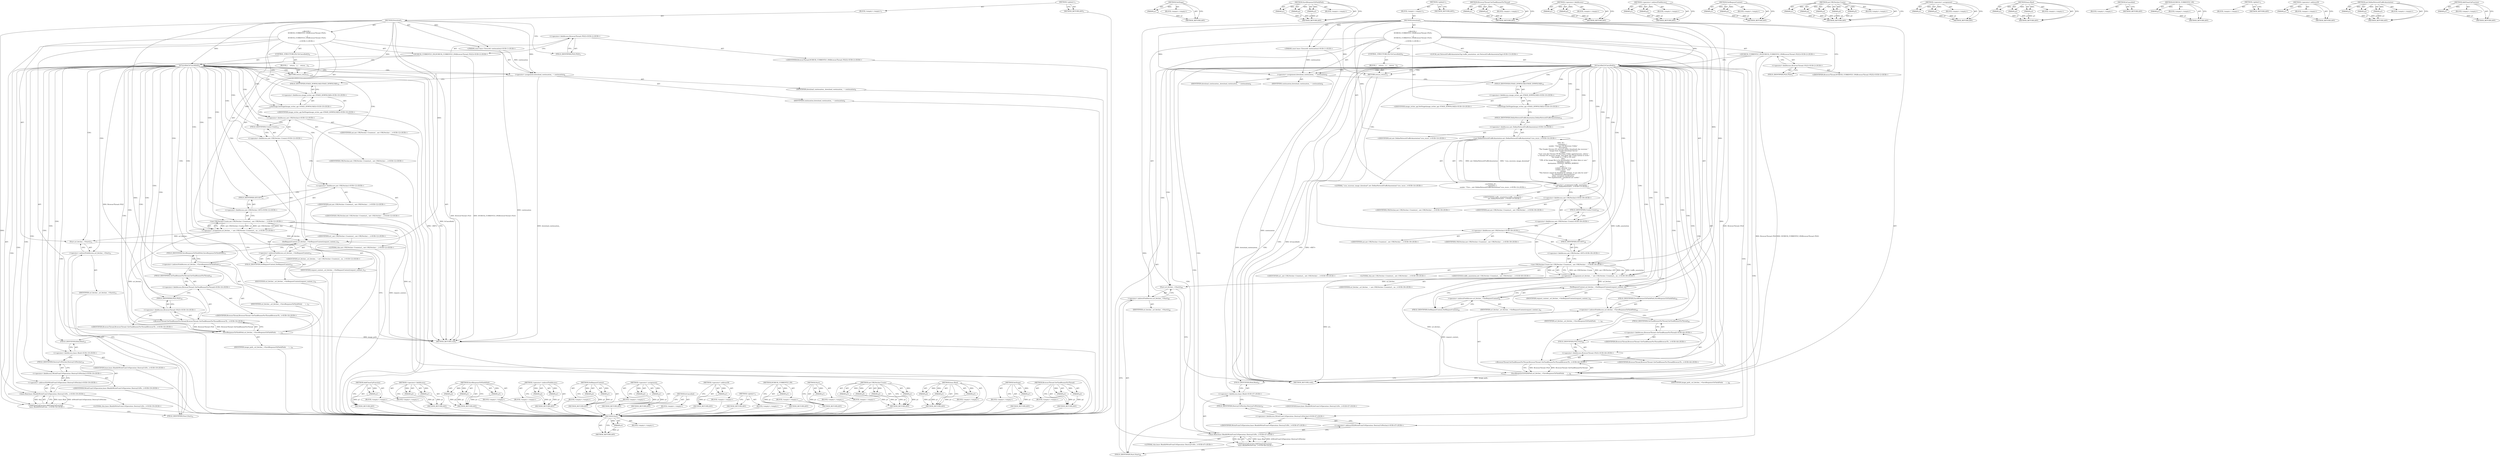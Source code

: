 digraph "AddCleanUpFunction" {
vulnerable_110 [label=<(METHOD,SetStage)>];
vulnerable_111 [label=<(PARAM,p1)>];
vulnerable_112 [label=<(BLOCK,&lt;empty&gt;,&lt;empty&gt;)>];
vulnerable_113 [label=<(METHOD_RETURN,ANY)>];
vulnerable_137 [label=<(METHOD,BrowserThread.GetTaskRunnerForThread)>];
vulnerable_138 [label=<(PARAM,p1)>];
vulnerable_139 [label=<(PARAM,p2)>];
vulnerable_140 [label=<(BLOCK,&lt;empty&gt;,&lt;empty&gt;)>];
vulnerable_141 [label=<(METHOD_RETURN,ANY)>];
vulnerable_6 [label=<(METHOD,&lt;global&gt;)<SUB>1</SUB>>];
vulnerable_7 [label=<(BLOCK,&lt;empty&gt;,&lt;empty&gt;)<SUB>1</SUB>>];
vulnerable_8 [label=<(METHOD,Download)<SUB>1</SUB>>];
vulnerable_9 [label="<(PARAM,const base::Closure&amp; continuation)<SUB>1</SUB>>"];
vulnerable_10 [label="<(BLOCK,{
  DCHECK_CURRENTLY_ON(BrowserThread::FILE);

...,{
  DCHECK_CURRENTLY_ON(BrowserThread::FILE);

...)<SUB>1</SUB>>"];
vulnerable_11 [label="<(DCHECK_CURRENTLY_ON,DCHECK_CURRENTLY_ON(BrowserThread::FILE))<SUB>2</SUB>>"];
vulnerable_12 [label="<(&lt;operator&gt;.fieldAccess,BrowserThread::FILE)<SUB>2</SUB>>"];
vulnerable_13 [label="<(IDENTIFIER,BrowserThread,DCHECK_CURRENTLY_ON(BrowserThread::FILE))<SUB>2</SUB>>"];
vulnerable_14 [label=<(FIELD_IDENTIFIER,FILE,FILE)<SUB>2</SUB>>];
vulnerable_15 [label=<(CONTROL_STRUCTURE,IF,if (IsCancelled()))<SUB>4</SUB>>];
vulnerable_16 [label=<(IsCancelled,IsCancelled())<SUB>4</SUB>>];
vulnerable_17 [label=<(BLOCK,{
    return;
  },{
    return;
  })<SUB>4</SUB>>];
vulnerable_18 [label=<(RETURN,return;,return;)<SUB>5</SUB>>];
vulnerable_19 [label=<(&lt;operator&gt;.assignment,download_continuation_ = continuation)<SUB>8</SUB>>];
vulnerable_20 [label=<(IDENTIFIER,download_continuation_,download_continuation_ = continuation)<SUB>8</SUB>>];
vulnerable_21 [label=<(IDENTIFIER,continuation,download_continuation_ = continuation)<SUB>8</SUB>>];
vulnerable_22 [label="<(SetStage,SetStage(image_writer_api::STAGE_DOWNLOAD))<SUB>10</SUB>>"];
vulnerable_23 [label="<(&lt;operator&gt;.fieldAccess,image_writer_api::STAGE_DOWNLOAD)<SUB>10</SUB>>"];
vulnerable_24 [label="<(IDENTIFIER,image_writer_api,SetStage(image_writer_api::STAGE_DOWNLOAD))<SUB>10</SUB>>"];
vulnerable_25 [label=<(FIELD_IDENTIFIER,STAGE_DOWNLOAD,STAGE_DOWNLOAD)<SUB>10</SUB>>];
vulnerable_26 [label="<(&lt;operator&gt;.assignment,url_fetcher_ = net::URLFetcher::Create(url_, ne...)<SUB>12</SUB>>"];
vulnerable_27 [label="<(IDENTIFIER,url_fetcher_,url_fetcher_ = net::URLFetcher::Create(url_, ne...)<SUB>12</SUB>>"];
vulnerable_28 [label="<(net.URLFetcher.Create,net::URLFetcher::Create(url_, net::URLFetcher::...)<SUB>12</SUB>>"];
vulnerable_29 [label="<(&lt;operator&gt;.fieldAccess,net::URLFetcher::Create)<SUB>12</SUB>>"];
vulnerable_30 [label="<(&lt;operator&gt;.fieldAccess,net::URLFetcher)<SUB>12</SUB>>"];
vulnerable_31 [label="<(IDENTIFIER,net,net::URLFetcher::Create(url_, net::URLFetcher::...)<SUB>12</SUB>>"];
vulnerable_32 [label="<(IDENTIFIER,URLFetcher,net::URLFetcher::Create(url_, net::URLFetcher::...)<SUB>12</SUB>>"];
vulnerable_33 [label=<(FIELD_IDENTIFIER,Create,Create)<SUB>12</SUB>>];
vulnerable_34 [label="<(IDENTIFIER,url_,net::URLFetcher::Create(url_, net::URLFetcher::...)<SUB>12</SUB>>"];
vulnerable_35 [label="<(&lt;operator&gt;.fieldAccess,net::URLFetcher::GET)<SUB>12</SUB>>"];
vulnerable_36 [label="<(&lt;operator&gt;.fieldAccess,net::URLFetcher)<SUB>12</SUB>>"];
vulnerable_37 [label="<(IDENTIFIER,net,net::URLFetcher::Create(url_, net::URLFetcher::...)<SUB>12</SUB>>"];
vulnerable_38 [label="<(IDENTIFIER,URLFetcher,net::URLFetcher::Create(url_, net::URLFetcher::...)<SUB>12</SUB>>"];
vulnerable_39 [label=<(FIELD_IDENTIFIER,GET,GET)<SUB>12</SUB>>];
vulnerable_40 [label="<(LITERAL,this,net::URLFetcher::Create(url_, net::URLFetcher::...)<SUB>12</SUB>>"];
vulnerable_41 [label=<(SetRequestContext,url_fetcher_-&gt;SetRequestContext(request_context_))<SUB>14</SUB>>];
vulnerable_42 [label=<(&lt;operator&gt;.indirectFieldAccess,url_fetcher_-&gt;SetRequestContext)<SUB>14</SUB>>];
vulnerable_43 [label=<(IDENTIFIER,url_fetcher_,url_fetcher_-&gt;SetRequestContext(request_context_))<SUB>14</SUB>>];
vulnerable_44 [label=<(FIELD_IDENTIFIER,SetRequestContext,SetRequestContext)<SUB>14</SUB>>];
vulnerable_45 [label=<(IDENTIFIER,request_context_,url_fetcher_-&gt;SetRequestContext(request_context_))<SUB>14</SUB>>];
vulnerable_46 [label=<(SaveResponseToFileAtPath,url_fetcher_-&gt;SaveResponseToFileAtPath(
      i...)<SUB>15</SUB>>];
vulnerable_47 [label=<(&lt;operator&gt;.indirectFieldAccess,url_fetcher_-&gt;SaveResponseToFileAtPath)<SUB>15</SUB>>];
vulnerable_48 [label=<(IDENTIFIER,url_fetcher_,url_fetcher_-&gt;SaveResponseToFileAtPath(
      i...)<SUB>15</SUB>>];
vulnerable_49 [label=<(FIELD_IDENTIFIER,SaveResponseToFileAtPath,SaveResponseToFileAtPath)<SUB>15</SUB>>];
vulnerable_50 [label=<(IDENTIFIER,image_path_,url_fetcher_-&gt;SaveResponseToFileAtPath(
      i...)<SUB>16</SUB>>];
vulnerable_51 [label="<(BrowserThread.GetTaskRunnerForThread,BrowserThread::GetTaskRunnerForThread(BrowserTh...)<SUB>16</SUB>>"];
vulnerable_52 [label="<(&lt;operator&gt;.fieldAccess,BrowserThread::GetTaskRunnerForThread)<SUB>16</SUB>>"];
vulnerable_53 [label="<(IDENTIFIER,BrowserThread,BrowserThread::GetTaskRunnerForThread(BrowserTh...)<SUB>16</SUB>>"];
vulnerable_54 [label=<(FIELD_IDENTIFIER,GetTaskRunnerForThread,GetTaskRunnerForThread)<SUB>16</SUB>>];
vulnerable_55 [label="<(&lt;operator&gt;.fieldAccess,BrowserThread::FILE)<SUB>16</SUB>>"];
vulnerable_56 [label="<(IDENTIFIER,BrowserThread,BrowserThread::GetTaskRunnerForThread(BrowserTh...)<SUB>16</SUB>>"];
vulnerable_57 [label=<(FIELD_IDENTIFIER,FILE,FILE)<SUB>16</SUB>>];
vulnerable_58 [label="<(AddCleanUpFunction,AddCleanUpFunction(
      base::Bind(&amp;WriteFrom...)<SUB>18</SUB>>"];
vulnerable_59 [label="<(base.Bind,base::Bind(&amp;WriteFromUrlOperation::DestroyUrlFe...)<SUB>19</SUB>>"];
vulnerable_60 [label="<(&lt;operator&gt;.fieldAccess,base::Bind)<SUB>19</SUB>>"];
vulnerable_61 [label="<(IDENTIFIER,base,base::Bind(&amp;WriteFromUrlOperation::DestroyUrlFe...)<SUB>19</SUB>>"];
vulnerable_62 [label=<(FIELD_IDENTIFIER,Bind,Bind)<SUB>19</SUB>>];
vulnerable_63 [label="<(&lt;operator&gt;.addressOf,&amp;WriteFromUrlOperation::DestroyUrlFetcher)<SUB>19</SUB>>"];
vulnerable_64 [label="<(&lt;operator&gt;.fieldAccess,WriteFromUrlOperation::DestroyUrlFetcher)<SUB>19</SUB>>"];
vulnerable_65 [label="<(IDENTIFIER,WriteFromUrlOperation,base::Bind(&amp;WriteFromUrlOperation::DestroyUrlFe...)<SUB>19</SUB>>"];
vulnerable_66 [label=<(FIELD_IDENTIFIER,DestroyUrlFetcher,DestroyUrlFetcher)<SUB>19</SUB>>];
vulnerable_67 [label="<(LITERAL,this,base::Bind(&amp;WriteFromUrlOperation::DestroyUrlFe...)<SUB>19</SUB>>"];
vulnerable_68 [label=<(Start,url_fetcher_-&gt;Start())<SUB>21</SUB>>];
vulnerable_69 [label=<(&lt;operator&gt;.indirectFieldAccess,url_fetcher_-&gt;Start)<SUB>21</SUB>>];
vulnerable_70 [label=<(IDENTIFIER,url_fetcher_,url_fetcher_-&gt;Start())<SUB>21</SUB>>];
vulnerable_71 [label=<(FIELD_IDENTIFIER,Start,Start)<SUB>21</SUB>>];
vulnerable_72 [label=<(METHOD_RETURN,void)<SUB>1</SUB>>];
vulnerable_74 [label=<(METHOD_RETURN,ANY)<SUB>1</SUB>>];
vulnerable_142 [label=<(METHOD,AddCleanUpFunction)>];
vulnerable_143 [label=<(PARAM,p1)>];
vulnerable_144 [label=<(BLOCK,&lt;empty&gt;,&lt;empty&gt;)>];
vulnerable_145 [label=<(METHOD_RETURN,ANY)>];
vulnerable_97 [label=<(METHOD,&lt;operator&gt;.fieldAccess)>];
vulnerable_98 [label=<(PARAM,p1)>];
vulnerable_99 [label=<(PARAM,p2)>];
vulnerable_100 [label=<(BLOCK,&lt;empty&gt;,&lt;empty&gt;)>];
vulnerable_101 [label=<(METHOD_RETURN,ANY)>];
vulnerable_131 [label=<(METHOD,SaveResponseToFileAtPath)>];
vulnerable_132 [label=<(PARAM,p1)>];
vulnerable_133 [label=<(PARAM,p2)>];
vulnerable_134 [label=<(PARAM,p3)>];
vulnerable_135 [label=<(BLOCK,&lt;empty&gt;,&lt;empty&gt;)>];
vulnerable_136 [label=<(METHOD_RETURN,ANY)>];
vulnerable_126 [label=<(METHOD,&lt;operator&gt;.indirectFieldAccess)>];
vulnerable_127 [label=<(PARAM,p1)>];
vulnerable_128 [label=<(PARAM,p2)>];
vulnerable_129 [label=<(BLOCK,&lt;empty&gt;,&lt;empty&gt;)>];
vulnerable_130 [label=<(METHOD_RETURN,ANY)>];
vulnerable_121 [label=<(METHOD,SetRequestContext)>];
vulnerable_122 [label=<(PARAM,p1)>];
vulnerable_123 [label=<(PARAM,p2)>];
vulnerable_124 [label=<(BLOCK,&lt;empty&gt;,&lt;empty&gt;)>];
vulnerable_125 [label=<(METHOD_RETURN,ANY)>];
vulnerable_105 [label=<(METHOD,&lt;operator&gt;.assignment)>];
vulnerable_106 [label=<(PARAM,p1)>];
vulnerable_107 [label=<(PARAM,p2)>];
vulnerable_108 [label=<(BLOCK,&lt;empty&gt;,&lt;empty&gt;)>];
vulnerable_109 [label=<(METHOD_RETURN,ANY)>];
vulnerable_152 [label=<(METHOD,&lt;operator&gt;.addressOf)>];
vulnerable_153 [label=<(PARAM,p1)>];
vulnerable_154 [label=<(BLOCK,&lt;empty&gt;,&lt;empty&gt;)>];
vulnerable_155 [label=<(METHOD_RETURN,ANY)>];
vulnerable_102 [label=<(METHOD,IsCancelled)>];
vulnerable_103 [label=<(BLOCK,&lt;empty&gt;,&lt;empty&gt;)>];
vulnerable_104 [label=<(METHOD_RETURN,ANY)>];
vulnerable_93 [label=<(METHOD,DCHECK_CURRENTLY_ON)>];
vulnerable_94 [label=<(PARAM,p1)>];
vulnerable_95 [label=<(BLOCK,&lt;empty&gt;,&lt;empty&gt;)>];
vulnerable_96 [label=<(METHOD_RETURN,ANY)>];
vulnerable_87 [label=<(METHOD,&lt;global&gt;)<SUB>1</SUB>>];
vulnerable_88 [label=<(BLOCK,&lt;empty&gt;,&lt;empty&gt;)>];
vulnerable_89 [label=<(METHOD_RETURN,ANY)>];
vulnerable_156 [label=<(METHOD,Start)>];
vulnerable_157 [label=<(PARAM,p1)>];
vulnerable_158 [label=<(BLOCK,&lt;empty&gt;,&lt;empty&gt;)>];
vulnerable_159 [label=<(METHOD_RETURN,ANY)>];
vulnerable_114 [label=<(METHOD,net.URLFetcher.Create)>];
vulnerable_115 [label=<(PARAM,p1)>];
vulnerable_116 [label=<(PARAM,p2)>];
vulnerable_117 [label=<(PARAM,p3)>];
vulnerable_118 [label=<(PARAM,p4)>];
vulnerable_119 [label=<(BLOCK,&lt;empty&gt;,&lt;empty&gt;)>];
vulnerable_120 [label=<(METHOD_RETURN,ANY)>];
vulnerable_146 [label=<(METHOD,base.Bind)>];
vulnerable_147 [label=<(PARAM,p1)>];
vulnerable_148 [label=<(PARAM,p2)>];
vulnerable_149 [label=<(PARAM,p3)>];
vulnerable_150 [label=<(BLOCK,&lt;empty&gt;,&lt;empty&gt;)>];
vulnerable_151 [label=<(METHOD_RETURN,ANY)>];
fixed_179 [label=<(METHOD,Start)>];
fixed_180 [label=<(PARAM,p1)>];
fixed_181 [label=<(BLOCK,&lt;empty&gt;,&lt;empty&gt;)>];
fixed_182 [label=<(METHOD_RETURN,ANY)>];
fixed_126 [label=<(METHOD,SetStage)>];
fixed_127 [label=<(PARAM,p1)>];
fixed_128 [label=<(BLOCK,&lt;empty&gt;,&lt;empty&gt;)>];
fixed_129 [label=<(METHOD_RETURN,ANY)>];
fixed_154 [label=<(METHOD,SaveResponseToFileAtPath)>];
fixed_155 [label=<(PARAM,p1)>];
fixed_156 [label=<(PARAM,p2)>];
fixed_157 [label=<(PARAM,p3)>];
fixed_158 [label=<(BLOCK,&lt;empty&gt;,&lt;empty&gt;)>];
fixed_159 [label=<(METHOD_RETURN,ANY)>];
fixed_6 [label=<(METHOD,&lt;global&gt;)<SUB>1</SUB>>];
fixed_7 [label=<(BLOCK,&lt;empty&gt;,&lt;empty&gt;)<SUB>1</SUB>>];
fixed_8 [label=<(METHOD,Download)<SUB>1</SUB>>];
fixed_9 [label="<(PARAM,const base::Closure&amp; continuation)<SUB>1</SUB>>"];
fixed_10 [label="<(BLOCK,{
  DCHECK_CURRENTLY_ON(BrowserThread::FILE);

...,{
  DCHECK_CURRENTLY_ON(BrowserThread::FILE);

...)<SUB>1</SUB>>"];
fixed_11 [label="<(DCHECK_CURRENTLY_ON,DCHECK_CURRENTLY_ON(BrowserThread::FILE))<SUB>2</SUB>>"];
fixed_12 [label="<(&lt;operator&gt;.fieldAccess,BrowserThread::FILE)<SUB>2</SUB>>"];
fixed_13 [label="<(IDENTIFIER,BrowserThread,DCHECK_CURRENTLY_ON(BrowserThread::FILE))<SUB>2</SUB>>"];
fixed_14 [label=<(FIELD_IDENTIFIER,FILE,FILE)<SUB>2</SUB>>];
fixed_15 [label=<(CONTROL_STRUCTURE,IF,if (IsCancelled()))<SUB>4</SUB>>];
fixed_16 [label=<(IsCancelled,IsCancelled())<SUB>4</SUB>>];
fixed_17 [label=<(BLOCK,{
    return;
  },{
    return;
  })<SUB>4</SUB>>];
fixed_18 [label=<(RETURN,return;,return;)<SUB>5</SUB>>];
fixed_19 [label=<(&lt;operator&gt;.assignment,download_continuation_ = continuation)<SUB>8</SUB>>];
fixed_20 [label=<(IDENTIFIER,download_continuation_,download_continuation_ = continuation)<SUB>8</SUB>>];
fixed_21 [label=<(IDENTIFIER,continuation,download_continuation_ = continuation)<SUB>8</SUB>>];
fixed_22 [label="<(SetStage,SetStage(image_writer_api::STAGE_DOWNLOAD))<SUB>10</SUB>>"];
fixed_23 [label="<(&lt;operator&gt;.fieldAccess,image_writer_api::STAGE_DOWNLOAD)<SUB>10</SUB>>"];
fixed_24 [label="<(IDENTIFIER,image_writer_api,SetStage(image_writer_api::STAGE_DOWNLOAD))<SUB>10</SUB>>"];
fixed_25 [label=<(FIELD_IDENTIFIER,STAGE_DOWNLOAD,STAGE_DOWNLOAD)<SUB>10</SUB>>];
fixed_26 [label="<(LOCAL,net.NetworkTrafficAnnotationTag traffic_annotation: net.NetworkTrafficAnnotationTag)<SUB>13</SUB>>"];
fixed_27 [label="<(&lt;operator&gt;.assignment,traffic_annotation =
      net::DefineNetworkTr...)<SUB>13</SUB>>"];
fixed_28 [label="<(IDENTIFIER,traffic_annotation,traffic_annotation =
      net::DefineNetworkTr...)<SUB>13</SUB>>"];
fixed_29 [label="<(net.DefineNetworkTrafficAnnotation,net::DefineNetworkTrafficAnnotation(&quot;cros_recov...)<SUB>14</SUB>>"];
fixed_30 [label="<(&lt;operator&gt;.fieldAccess,net::DefineNetworkTrafficAnnotation)<SUB>14</SUB>>"];
fixed_31 [label="<(IDENTIFIER,net,net::DefineNetworkTrafficAnnotation(&quot;cros_recov...)<SUB>14</SUB>>"];
fixed_32 [label=<(FIELD_IDENTIFIER,DefineNetworkTrafficAnnotation,DefineNetworkTrafficAnnotation)<SUB>14</SUB>>];
fixed_33 [label="<(LITERAL,&quot;cros_recovery_image_download&quot;,net::DefineNetworkTrafficAnnotation(&quot;cros_recov...)<SUB>14</SUB>>"];
fixed_34 [label="<(LITERAL,R&quot;(
        semantics {
          sender: &quot;Chro...,net::DefineNetworkTrafficAnnotation(&quot;cros_recov...)<SUB>14</SUB>>"];
fixed_35 [label="<(&lt;operator&gt;.assignment,url_fetcher_ = net::URLFetcher::Create(url_, ne...)<SUB>39</SUB>>"];
fixed_36 [label="<(IDENTIFIER,url_fetcher_,url_fetcher_ = net::URLFetcher::Create(url_, ne...)<SUB>39</SUB>>"];
fixed_37 [label="<(net.URLFetcher.Create,net::URLFetcher::Create(url_, net::URLFetcher::...)<SUB>39</SUB>>"];
fixed_38 [label="<(&lt;operator&gt;.fieldAccess,net::URLFetcher::Create)<SUB>39</SUB>>"];
fixed_39 [label="<(&lt;operator&gt;.fieldAccess,net::URLFetcher)<SUB>39</SUB>>"];
fixed_40 [label="<(IDENTIFIER,net,net::URLFetcher::Create(url_, net::URLFetcher::...)<SUB>39</SUB>>"];
fixed_41 [label="<(IDENTIFIER,URLFetcher,net::URLFetcher::Create(url_, net::URLFetcher::...)<SUB>39</SUB>>"];
fixed_42 [label=<(FIELD_IDENTIFIER,Create,Create)<SUB>39</SUB>>];
fixed_43 [label="<(IDENTIFIER,url_,net::URLFetcher::Create(url_, net::URLFetcher::...)<SUB>39</SUB>>"];
fixed_44 [label="<(&lt;operator&gt;.fieldAccess,net::URLFetcher::GET)<SUB>39</SUB>>"];
fixed_45 [label="<(&lt;operator&gt;.fieldAccess,net::URLFetcher)<SUB>39</SUB>>"];
fixed_46 [label="<(IDENTIFIER,net,net::URLFetcher::Create(url_, net::URLFetcher::...)<SUB>39</SUB>>"];
fixed_47 [label="<(IDENTIFIER,URLFetcher,net::URLFetcher::Create(url_, net::URLFetcher::...)<SUB>39</SUB>>"];
fixed_48 [label=<(FIELD_IDENTIFIER,GET,GET)<SUB>39</SUB>>];
fixed_49 [label="<(LITERAL,this,net::URLFetcher::Create(url_, net::URLFetcher::...)<SUB>39</SUB>>"];
fixed_50 [label="<(IDENTIFIER,traffic_annotation,net::URLFetcher::Create(url_, net::URLFetcher::...)<SUB>40</SUB>>"];
fixed_51 [label=<(SetRequestContext,url_fetcher_-&gt;SetRequestContext(request_context_))<SUB>42</SUB>>];
fixed_52 [label=<(&lt;operator&gt;.indirectFieldAccess,url_fetcher_-&gt;SetRequestContext)<SUB>42</SUB>>];
fixed_53 [label=<(IDENTIFIER,url_fetcher_,url_fetcher_-&gt;SetRequestContext(request_context_))<SUB>42</SUB>>];
fixed_54 [label=<(FIELD_IDENTIFIER,SetRequestContext,SetRequestContext)<SUB>42</SUB>>];
fixed_55 [label=<(IDENTIFIER,request_context_,url_fetcher_-&gt;SetRequestContext(request_context_))<SUB>42</SUB>>];
fixed_56 [label=<(SaveResponseToFileAtPath,url_fetcher_-&gt;SaveResponseToFileAtPath(
      i...)<SUB>43</SUB>>];
fixed_57 [label=<(&lt;operator&gt;.indirectFieldAccess,url_fetcher_-&gt;SaveResponseToFileAtPath)<SUB>43</SUB>>];
fixed_58 [label=<(IDENTIFIER,url_fetcher_,url_fetcher_-&gt;SaveResponseToFileAtPath(
      i...)<SUB>43</SUB>>];
fixed_59 [label=<(FIELD_IDENTIFIER,SaveResponseToFileAtPath,SaveResponseToFileAtPath)<SUB>43</SUB>>];
fixed_60 [label=<(IDENTIFIER,image_path_,url_fetcher_-&gt;SaveResponseToFileAtPath(
      i...)<SUB>44</SUB>>];
fixed_61 [label="<(BrowserThread.GetTaskRunnerForThread,BrowserThread::GetTaskRunnerForThread(BrowserTh...)<SUB>44</SUB>>"];
fixed_62 [label="<(&lt;operator&gt;.fieldAccess,BrowserThread::GetTaskRunnerForThread)<SUB>44</SUB>>"];
fixed_63 [label="<(IDENTIFIER,BrowserThread,BrowserThread::GetTaskRunnerForThread(BrowserTh...)<SUB>44</SUB>>"];
fixed_64 [label=<(FIELD_IDENTIFIER,GetTaskRunnerForThread,GetTaskRunnerForThread)<SUB>44</SUB>>];
fixed_65 [label="<(&lt;operator&gt;.fieldAccess,BrowserThread::FILE)<SUB>44</SUB>>"];
fixed_66 [label="<(IDENTIFIER,BrowserThread,BrowserThread::GetTaskRunnerForThread(BrowserTh...)<SUB>44</SUB>>"];
fixed_67 [label=<(FIELD_IDENTIFIER,FILE,FILE)<SUB>44</SUB>>];
fixed_68 [label="<(AddCleanUpFunction,AddCleanUpFunction(
      base::Bind(&amp;WriteFrom...)<SUB>46</SUB>>"];
fixed_69 [label="<(base.Bind,base::Bind(&amp;WriteFromUrlOperation::DestroyUrlFe...)<SUB>47</SUB>>"];
fixed_70 [label="<(&lt;operator&gt;.fieldAccess,base::Bind)<SUB>47</SUB>>"];
fixed_71 [label="<(IDENTIFIER,base,base::Bind(&amp;WriteFromUrlOperation::DestroyUrlFe...)<SUB>47</SUB>>"];
fixed_72 [label=<(FIELD_IDENTIFIER,Bind,Bind)<SUB>47</SUB>>];
fixed_73 [label="<(&lt;operator&gt;.addressOf,&amp;WriteFromUrlOperation::DestroyUrlFetcher)<SUB>47</SUB>>"];
fixed_74 [label="<(&lt;operator&gt;.fieldAccess,WriteFromUrlOperation::DestroyUrlFetcher)<SUB>47</SUB>>"];
fixed_75 [label="<(IDENTIFIER,WriteFromUrlOperation,base::Bind(&amp;WriteFromUrlOperation::DestroyUrlFe...)<SUB>47</SUB>>"];
fixed_76 [label=<(FIELD_IDENTIFIER,DestroyUrlFetcher,DestroyUrlFetcher)<SUB>47</SUB>>];
fixed_77 [label="<(LITERAL,this,base::Bind(&amp;WriteFromUrlOperation::DestroyUrlFe...)<SUB>47</SUB>>"];
fixed_78 [label=<(Start,url_fetcher_-&gt;Start())<SUB>49</SUB>>];
fixed_79 [label=<(&lt;operator&gt;.indirectFieldAccess,url_fetcher_-&gt;Start)<SUB>49</SUB>>];
fixed_80 [label=<(IDENTIFIER,url_fetcher_,url_fetcher_-&gt;Start())<SUB>49</SUB>>];
fixed_81 [label=<(FIELD_IDENTIFIER,Start,Start)<SUB>49</SUB>>];
fixed_82 [label=<(METHOD_RETURN,void)<SUB>1</SUB>>];
fixed_84 [label=<(METHOD_RETURN,ANY)<SUB>1</SUB>>];
fixed_160 [label=<(METHOD,BrowserThread.GetTaskRunnerForThread)>];
fixed_161 [label=<(PARAM,p1)>];
fixed_162 [label=<(PARAM,p2)>];
fixed_163 [label=<(BLOCK,&lt;empty&gt;,&lt;empty&gt;)>];
fixed_164 [label=<(METHOD_RETURN,ANY)>];
fixed_113 [label=<(METHOD,&lt;operator&gt;.fieldAccess)>];
fixed_114 [label=<(PARAM,p1)>];
fixed_115 [label=<(PARAM,p2)>];
fixed_116 [label=<(BLOCK,&lt;empty&gt;,&lt;empty&gt;)>];
fixed_117 [label=<(METHOD_RETURN,ANY)>];
fixed_149 [label=<(METHOD,&lt;operator&gt;.indirectFieldAccess)>];
fixed_150 [label=<(PARAM,p1)>];
fixed_151 [label=<(PARAM,p2)>];
fixed_152 [label=<(BLOCK,&lt;empty&gt;,&lt;empty&gt;)>];
fixed_153 [label=<(METHOD_RETURN,ANY)>];
fixed_144 [label=<(METHOD,SetRequestContext)>];
fixed_145 [label=<(PARAM,p1)>];
fixed_146 [label=<(PARAM,p2)>];
fixed_147 [label=<(BLOCK,&lt;empty&gt;,&lt;empty&gt;)>];
fixed_148 [label=<(METHOD_RETURN,ANY)>];
fixed_136 [label=<(METHOD,net.URLFetcher.Create)>];
fixed_137 [label=<(PARAM,p1)>];
fixed_138 [label=<(PARAM,p2)>];
fixed_139 [label=<(PARAM,p3)>];
fixed_140 [label=<(PARAM,p4)>];
fixed_141 [label=<(PARAM,p5)>];
fixed_142 [label=<(BLOCK,&lt;empty&gt;,&lt;empty&gt;)>];
fixed_143 [label=<(METHOD_RETURN,ANY)>];
fixed_121 [label=<(METHOD,&lt;operator&gt;.assignment)>];
fixed_122 [label=<(PARAM,p1)>];
fixed_123 [label=<(PARAM,p2)>];
fixed_124 [label=<(BLOCK,&lt;empty&gt;,&lt;empty&gt;)>];
fixed_125 [label=<(METHOD_RETURN,ANY)>];
fixed_169 [label=<(METHOD,base.Bind)>];
fixed_170 [label=<(PARAM,p1)>];
fixed_171 [label=<(PARAM,p2)>];
fixed_172 [label=<(PARAM,p3)>];
fixed_173 [label=<(BLOCK,&lt;empty&gt;,&lt;empty&gt;)>];
fixed_174 [label=<(METHOD_RETURN,ANY)>];
fixed_118 [label=<(METHOD,IsCancelled)>];
fixed_119 [label=<(BLOCK,&lt;empty&gt;,&lt;empty&gt;)>];
fixed_120 [label=<(METHOD_RETURN,ANY)>];
fixed_109 [label=<(METHOD,DCHECK_CURRENTLY_ON)>];
fixed_110 [label=<(PARAM,p1)>];
fixed_111 [label=<(BLOCK,&lt;empty&gt;,&lt;empty&gt;)>];
fixed_112 [label=<(METHOD_RETURN,ANY)>];
fixed_103 [label=<(METHOD,&lt;global&gt;)<SUB>1</SUB>>];
fixed_104 [label=<(BLOCK,&lt;empty&gt;,&lt;empty&gt;)>];
fixed_105 [label=<(METHOD_RETURN,ANY)>];
fixed_175 [label=<(METHOD,&lt;operator&gt;.addressOf)>];
fixed_176 [label=<(PARAM,p1)>];
fixed_177 [label=<(BLOCK,&lt;empty&gt;,&lt;empty&gt;)>];
fixed_178 [label=<(METHOD_RETURN,ANY)>];
fixed_130 [label=<(METHOD,net.DefineNetworkTrafficAnnotation)>];
fixed_131 [label=<(PARAM,p1)>];
fixed_132 [label=<(PARAM,p2)>];
fixed_133 [label=<(PARAM,p3)>];
fixed_134 [label=<(BLOCK,&lt;empty&gt;,&lt;empty&gt;)>];
fixed_135 [label=<(METHOD_RETURN,ANY)>];
fixed_165 [label=<(METHOD,AddCleanUpFunction)>];
fixed_166 [label=<(PARAM,p1)>];
fixed_167 [label=<(BLOCK,&lt;empty&gt;,&lt;empty&gt;)>];
fixed_168 [label=<(METHOD_RETURN,ANY)>];
vulnerable_110 -> vulnerable_111  [key=0, label="AST: "];
vulnerable_110 -> vulnerable_111  [key=1, label="DDG: "];
vulnerable_110 -> vulnerable_112  [key=0, label="AST: "];
vulnerable_110 -> vulnerable_113  [key=0, label="AST: "];
vulnerable_110 -> vulnerable_113  [key=1, label="CFG: "];
vulnerable_111 -> vulnerable_113  [key=0, label="DDG: p1"];
vulnerable_112 -> fixed_179  [key=0];
vulnerable_113 -> fixed_179  [key=0];
vulnerable_137 -> vulnerable_138  [key=0, label="AST: "];
vulnerable_137 -> vulnerable_138  [key=1, label="DDG: "];
vulnerable_137 -> vulnerable_140  [key=0, label="AST: "];
vulnerable_137 -> vulnerable_139  [key=0, label="AST: "];
vulnerable_137 -> vulnerable_139  [key=1, label="DDG: "];
vulnerable_137 -> vulnerable_141  [key=0, label="AST: "];
vulnerable_137 -> vulnerable_141  [key=1, label="CFG: "];
vulnerable_138 -> vulnerable_141  [key=0, label="DDG: p1"];
vulnerable_139 -> vulnerable_141  [key=0, label="DDG: p2"];
vulnerable_140 -> fixed_179  [key=0];
vulnerable_141 -> fixed_179  [key=0];
vulnerable_6 -> vulnerable_7  [key=0, label="AST: "];
vulnerable_6 -> vulnerable_74  [key=0, label="AST: "];
vulnerable_6 -> vulnerable_74  [key=1, label="CFG: "];
vulnerable_7 -> vulnerable_8  [key=0, label="AST: "];
vulnerable_8 -> vulnerable_9  [key=0, label="AST: "];
vulnerable_8 -> vulnerable_9  [key=1, label="DDG: "];
vulnerable_8 -> vulnerable_10  [key=0, label="AST: "];
vulnerable_8 -> vulnerable_72  [key=0, label="AST: "];
vulnerable_8 -> vulnerable_14  [key=0, label="CFG: "];
vulnerable_8 -> vulnerable_19  [key=0, label="DDG: "];
vulnerable_8 -> vulnerable_16  [key=0, label="DDG: "];
vulnerable_8 -> vulnerable_41  [key=0, label="DDG: "];
vulnerable_8 -> vulnerable_46  [key=0, label="DDG: "];
vulnerable_8 -> vulnerable_18  [key=0, label="DDG: "];
vulnerable_8 -> vulnerable_28  [key=0, label="DDG: "];
vulnerable_8 -> vulnerable_59  [key=0, label="DDG: "];
vulnerable_9 -> vulnerable_72  [key=0, label="DDG: continuation"];
vulnerable_9 -> vulnerable_19  [key=0, label="DDG: continuation"];
vulnerable_10 -> vulnerable_11  [key=0, label="AST: "];
vulnerable_10 -> vulnerable_15  [key=0, label="AST: "];
vulnerable_10 -> vulnerable_19  [key=0, label="AST: "];
vulnerable_10 -> vulnerable_22  [key=0, label="AST: "];
vulnerable_10 -> vulnerable_26  [key=0, label="AST: "];
vulnerable_10 -> vulnerable_41  [key=0, label="AST: "];
vulnerable_10 -> vulnerable_46  [key=0, label="AST: "];
vulnerable_10 -> vulnerable_58  [key=0, label="AST: "];
vulnerable_10 -> vulnerable_68  [key=0, label="AST: "];
vulnerable_11 -> vulnerable_12  [key=0, label="AST: "];
vulnerable_11 -> vulnerable_16  [key=0, label="CFG: "];
vulnerable_11 -> vulnerable_72  [key=0, label="DDG: BrowserThread::FILE"];
vulnerable_11 -> vulnerable_72  [key=1, label="DDG: DCHECK_CURRENTLY_ON(BrowserThread::FILE)"];
vulnerable_11 -> vulnerable_51  [key=0, label="DDG: BrowserThread::FILE"];
vulnerable_12 -> vulnerable_13  [key=0, label="AST: "];
vulnerable_12 -> vulnerable_14  [key=0, label="AST: "];
vulnerable_12 -> vulnerable_11  [key=0, label="CFG: "];
vulnerable_13 -> fixed_179  [key=0];
vulnerable_14 -> vulnerable_12  [key=0, label="CFG: "];
vulnerable_15 -> vulnerable_16  [key=0, label="AST: "];
vulnerable_15 -> vulnerable_17  [key=0, label="AST: "];
vulnerable_16 -> vulnerable_18  [key=0, label="CFG: "];
vulnerable_16 -> vulnerable_18  [key=1, label="CDG: "];
vulnerable_16 -> vulnerable_19  [key=0, label="CFG: "];
vulnerable_16 -> vulnerable_19  [key=1, label="CDG: "];
vulnerable_16 -> vulnerable_72  [key=0, label="DDG: IsCancelled()"];
vulnerable_16 -> vulnerable_47  [key=0, label="CDG: "];
vulnerable_16 -> vulnerable_30  [key=0, label="CDG: "];
vulnerable_16 -> vulnerable_68  [key=0, label="CDG: "];
vulnerable_16 -> vulnerable_49  [key=0, label="CDG: "];
vulnerable_16 -> vulnerable_60  [key=0, label="CDG: "];
vulnerable_16 -> vulnerable_26  [key=0, label="CDG: "];
vulnerable_16 -> vulnerable_64  [key=0, label="CDG: "];
vulnerable_16 -> vulnerable_42  [key=0, label="CDG: "];
vulnerable_16 -> vulnerable_51  [key=0, label="CDG: "];
vulnerable_16 -> vulnerable_57  [key=0, label="CDG: "];
vulnerable_16 -> vulnerable_28  [key=0, label="CDG: "];
vulnerable_16 -> vulnerable_66  [key=0, label="CDG: "];
vulnerable_16 -> vulnerable_52  [key=0, label="CDG: "];
vulnerable_16 -> vulnerable_46  [key=0, label="CDG: "];
vulnerable_16 -> vulnerable_25  [key=0, label="CDG: "];
vulnerable_16 -> vulnerable_69  [key=0, label="CDG: "];
vulnerable_16 -> vulnerable_22  [key=0, label="CDG: "];
vulnerable_16 -> vulnerable_29  [key=0, label="CDG: "];
vulnerable_16 -> vulnerable_59  [key=0, label="CDG: "];
vulnerable_16 -> vulnerable_44  [key=0, label="CDG: "];
vulnerable_16 -> vulnerable_35  [key=0, label="CDG: "];
vulnerable_16 -> vulnerable_54  [key=0, label="CDG: "];
vulnerable_16 -> vulnerable_58  [key=0, label="CDG: "];
vulnerable_16 -> vulnerable_33  [key=0, label="CDG: "];
vulnerable_16 -> vulnerable_23  [key=0, label="CDG: "];
vulnerable_16 -> vulnerable_71  [key=0, label="CDG: "];
vulnerable_16 -> vulnerable_36  [key=0, label="CDG: "];
vulnerable_16 -> vulnerable_41  [key=0, label="CDG: "];
vulnerable_16 -> vulnerable_63  [key=0, label="CDG: "];
vulnerable_16 -> vulnerable_55  [key=0, label="CDG: "];
vulnerable_16 -> vulnerable_62  [key=0, label="CDG: "];
vulnerable_16 -> vulnerable_39  [key=0, label="CDG: "];
vulnerable_17 -> vulnerable_18  [key=0, label="AST: "];
vulnerable_18 -> vulnerable_72  [key=0, label="CFG: "];
vulnerable_18 -> vulnerable_72  [key=1, label="DDG: &lt;RET&gt;"];
vulnerable_19 -> vulnerable_20  [key=0, label="AST: "];
vulnerable_19 -> vulnerable_21  [key=0, label="AST: "];
vulnerable_19 -> vulnerable_25  [key=0, label="CFG: "];
vulnerable_19 -> vulnerable_72  [key=0, label="DDG: download_continuation_"];
vulnerable_20 -> fixed_179  [key=0];
vulnerable_21 -> fixed_179  [key=0];
vulnerable_22 -> vulnerable_23  [key=0, label="AST: "];
vulnerable_22 -> vulnerable_30  [key=0, label="CFG: "];
vulnerable_23 -> vulnerable_24  [key=0, label="AST: "];
vulnerable_23 -> vulnerable_25  [key=0, label="AST: "];
vulnerable_23 -> vulnerable_22  [key=0, label="CFG: "];
vulnerable_24 -> fixed_179  [key=0];
vulnerable_25 -> vulnerable_23  [key=0, label="CFG: "];
vulnerable_26 -> vulnerable_27  [key=0, label="AST: "];
vulnerable_26 -> vulnerable_28  [key=0, label="AST: "];
vulnerable_26 -> vulnerable_44  [key=0, label="CFG: "];
vulnerable_26 -> vulnerable_41  [key=0, label="DDG: url_fetcher_"];
vulnerable_26 -> vulnerable_46  [key=0, label="DDG: url_fetcher_"];
vulnerable_26 -> vulnerable_68  [key=0, label="DDG: url_fetcher_"];
vulnerable_27 -> fixed_179  [key=0];
vulnerable_28 -> vulnerable_29  [key=0, label="AST: "];
vulnerable_28 -> vulnerable_34  [key=0, label="AST: "];
vulnerable_28 -> vulnerable_35  [key=0, label="AST: "];
vulnerable_28 -> vulnerable_40  [key=0, label="AST: "];
vulnerable_28 -> vulnerable_26  [key=0, label="CFG: "];
vulnerable_28 -> vulnerable_26  [key=1, label="DDG: net::URLFetcher::Create"];
vulnerable_28 -> vulnerable_26  [key=2, label="DDG: url_"];
vulnerable_28 -> vulnerable_26  [key=3, label="DDG: net::URLFetcher::GET"];
vulnerable_28 -> vulnerable_26  [key=4, label="DDG: this"];
vulnerable_28 -> vulnerable_72  [key=0, label="DDG: url_"];
vulnerable_29 -> vulnerable_30  [key=0, label="AST: "];
vulnerable_29 -> vulnerable_33  [key=0, label="AST: "];
vulnerable_29 -> vulnerable_36  [key=0, label="CFG: "];
vulnerable_30 -> vulnerable_31  [key=0, label="AST: "];
vulnerable_30 -> vulnerable_32  [key=0, label="AST: "];
vulnerable_30 -> vulnerable_33  [key=0, label="CFG: "];
vulnerable_31 -> fixed_179  [key=0];
vulnerable_32 -> fixed_179  [key=0];
vulnerable_33 -> vulnerable_29  [key=0, label="CFG: "];
vulnerable_34 -> fixed_179  [key=0];
vulnerable_35 -> vulnerable_36  [key=0, label="AST: "];
vulnerable_35 -> vulnerable_39  [key=0, label="AST: "];
vulnerable_35 -> vulnerable_28  [key=0, label="CFG: "];
vulnerable_36 -> vulnerable_37  [key=0, label="AST: "];
vulnerable_36 -> vulnerable_38  [key=0, label="AST: "];
vulnerable_36 -> vulnerable_39  [key=0, label="CFG: "];
vulnerable_37 -> fixed_179  [key=0];
vulnerable_38 -> fixed_179  [key=0];
vulnerable_39 -> vulnerable_35  [key=0, label="CFG: "];
vulnerable_40 -> fixed_179  [key=0];
vulnerable_41 -> vulnerable_42  [key=0, label="AST: "];
vulnerable_41 -> vulnerable_45  [key=0, label="AST: "];
vulnerable_41 -> vulnerable_49  [key=0, label="CFG: "];
vulnerable_41 -> vulnerable_72  [key=0, label="DDG: request_context_"];
vulnerable_42 -> vulnerable_43  [key=0, label="AST: "];
vulnerable_42 -> vulnerable_44  [key=0, label="AST: "];
vulnerable_42 -> vulnerable_41  [key=0, label="CFG: "];
vulnerable_43 -> fixed_179  [key=0];
vulnerable_44 -> vulnerable_42  [key=0, label="CFG: "];
vulnerable_45 -> fixed_179  [key=0];
vulnerable_46 -> vulnerable_47  [key=0, label="AST: "];
vulnerable_46 -> vulnerable_50  [key=0, label="AST: "];
vulnerable_46 -> vulnerable_51  [key=0, label="AST: "];
vulnerable_46 -> vulnerable_62  [key=0, label="CFG: "];
vulnerable_46 -> vulnerable_72  [key=0, label="DDG: image_path_"];
vulnerable_47 -> vulnerable_48  [key=0, label="AST: "];
vulnerable_47 -> vulnerable_49  [key=0, label="AST: "];
vulnerable_47 -> vulnerable_54  [key=0, label="CFG: "];
vulnerable_48 -> fixed_179  [key=0];
vulnerable_49 -> vulnerable_47  [key=0, label="CFG: "];
vulnerable_50 -> fixed_179  [key=0];
vulnerable_51 -> vulnerable_52  [key=0, label="AST: "];
vulnerable_51 -> vulnerable_55  [key=0, label="AST: "];
vulnerable_51 -> vulnerable_46  [key=0, label="CFG: "];
vulnerable_51 -> vulnerable_46  [key=1, label="DDG: BrowserThread::GetTaskRunnerForThread"];
vulnerable_51 -> vulnerable_46  [key=2, label="DDG: BrowserThread::FILE"];
vulnerable_52 -> vulnerable_53  [key=0, label="AST: "];
vulnerable_52 -> vulnerable_54  [key=0, label="AST: "];
vulnerable_52 -> vulnerable_57  [key=0, label="CFG: "];
vulnerable_53 -> fixed_179  [key=0];
vulnerable_54 -> vulnerable_52  [key=0, label="CFG: "];
vulnerable_55 -> vulnerable_56  [key=0, label="AST: "];
vulnerable_55 -> vulnerable_57  [key=0, label="AST: "];
vulnerable_55 -> vulnerable_51  [key=0, label="CFG: "];
vulnerable_56 -> fixed_179  [key=0];
vulnerable_57 -> vulnerable_55  [key=0, label="CFG: "];
vulnerable_58 -> vulnerable_59  [key=0, label="AST: "];
vulnerable_58 -> vulnerable_71  [key=0, label="CFG: "];
vulnerable_59 -> vulnerable_60  [key=0, label="AST: "];
vulnerable_59 -> vulnerable_63  [key=0, label="AST: "];
vulnerable_59 -> vulnerable_67  [key=0, label="AST: "];
vulnerable_59 -> vulnerable_58  [key=0, label="CFG: "];
vulnerable_59 -> vulnerable_58  [key=1, label="DDG: base::Bind"];
vulnerable_59 -> vulnerable_58  [key=2, label="DDG: &amp;WriteFromUrlOperation::DestroyUrlFetcher"];
vulnerable_59 -> vulnerable_58  [key=3, label="DDG: this"];
vulnerable_60 -> vulnerable_61  [key=0, label="AST: "];
vulnerable_60 -> vulnerable_62  [key=0, label="AST: "];
vulnerable_60 -> vulnerable_66  [key=0, label="CFG: "];
vulnerable_61 -> fixed_179  [key=0];
vulnerable_62 -> vulnerable_60  [key=0, label="CFG: "];
vulnerable_63 -> vulnerable_64  [key=0, label="AST: "];
vulnerable_63 -> vulnerable_59  [key=0, label="CFG: "];
vulnerable_64 -> vulnerable_65  [key=0, label="AST: "];
vulnerable_64 -> vulnerable_66  [key=0, label="AST: "];
vulnerable_64 -> vulnerable_63  [key=0, label="CFG: "];
vulnerable_65 -> fixed_179  [key=0];
vulnerable_66 -> vulnerable_64  [key=0, label="CFG: "];
vulnerable_67 -> fixed_179  [key=0];
vulnerable_68 -> vulnerable_69  [key=0, label="AST: "];
vulnerable_68 -> vulnerable_72  [key=0, label="CFG: "];
vulnerable_69 -> vulnerable_70  [key=0, label="AST: "];
vulnerable_69 -> vulnerable_71  [key=0, label="AST: "];
vulnerable_69 -> vulnerable_68  [key=0, label="CFG: "];
vulnerable_70 -> fixed_179  [key=0];
vulnerable_71 -> vulnerable_69  [key=0, label="CFG: "];
vulnerable_72 -> fixed_179  [key=0];
vulnerable_74 -> fixed_179  [key=0];
vulnerable_142 -> vulnerable_143  [key=0, label="AST: "];
vulnerable_142 -> vulnerable_143  [key=1, label="DDG: "];
vulnerable_142 -> vulnerable_144  [key=0, label="AST: "];
vulnerable_142 -> vulnerable_145  [key=0, label="AST: "];
vulnerable_142 -> vulnerable_145  [key=1, label="CFG: "];
vulnerable_143 -> vulnerable_145  [key=0, label="DDG: p1"];
vulnerable_144 -> fixed_179  [key=0];
vulnerable_145 -> fixed_179  [key=0];
vulnerable_97 -> vulnerable_98  [key=0, label="AST: "];
vulnerable_97 -> vulnerable_98  [key=1, label="DDG: "];
vulnerable_97 -> vulnerable_100  [key=0, label="AST: "];
vulnerable_97 -> vulnerable_99  [key=0, label="AST: "];
vulnerable_97 -> vulnerable_99  [key=1, label="DDG: "];
vulnerable_97 -> vulnerable_101  [key=0, label="AST: "];
vulnerable_97 -> vulnerable_101  [key=1, label="CFG: "];
vulnerable_98 -> vulnerable_101  [key=0, label="DDG: p1"];
vulnerable_99 -> vulnerable_101  [key=0, label="DDG: p2"];
vulnerable_100 -> fixed_179  [key=0];
vulnerable_101 -> fixed_179  [key=0];
vulnerable_131 -> vulnerable_132  [key=0, label="AST: "];
vulnerable_131 -> vulnerable_132  [key=1, label="DDG: "];
vulnerable_131 -> vulnerable_135  [key=0, label="AST: "];
vulnerable_131 -> vulnerable_133  [key=0, label="AST: "];
vulnerable_131 -> vulnerable_133  [key=1, label="DDG: "];
vulnerable_131 -> vulnerable_136  [key=0, label="AST: "];
vulnerable_131 -> vulnerable_136  [key=1, label="CFG: "];
vulnerable_131 -> vulnerable_134  [key=0, label="AST: "];
vulnerable_131 -> vulnerable_134  [key=1, label="DDG: "];
vulnerable_132 -> vulnerable_136  [key=0, label="DDG: p1"];
vulnerable_133 -> vulnerable_136  [key=0, label="DDG: p2"];
vulnerable_134 -> vulnerable_136  [key=0, label="DDG: p3"];
vulnerable_135 -> fixed_179  [key=0];
vulnerable_136 -> fixed_179  [key=0];
vulnerable_126 -> vulnerable_127  [key=0, label="AST: "];
vulnerable_126 -> vulnerable_127  [key=1, label="DDG: "];
vulnerable_126 -> vulnerable_129  [key=0, label="AST: "];
vulnerable_126 -> vulnerable_128  [key=0, label="AST: "];
vulnerable_126 -> vulnerable_128  [key=1, label="DDG: "];
vulnerable_126 -> vulnerable_130  [key=0, label="AST: "];
vulnerable_126 -> vulnerable_130  [key=1, label="CFG: "];
vulnerable_127 -> vulnerable_130  [key=0, label="DDG: p1"];
vulnerable_128 -> vulnerable_130  [key=0, label="DDG: p2"];
vulnerable_129 -> fixed_179  [key=0];
vulnerable_130 -> fixed_179  [key=0];
vulnerable_121 -> vulnerable_122  [key=0, label="AST: "];
vulnerable_121 -> vulnerable_122  [key=1, label="DDG: "];
vulnerable_121 -> vulnerable_124  [key=0, label="AST: "];
vulnerable_121 -> vulnerable_123  [key=0, label="AST: "];
vulnerable_121 -> vulnerable_123  [key=1, label="DDG: "];
vulnerable_121 -> vulnerable_125  [key=0, label="AST: "];
vulnerable_121 -> vulnerable_125  [key=1, label="CFG: "];
vulnerable_122 -> vulnerable_125  [key=0, label="DDG: p1"];
vulnerable_123 -> vulnerable_125  [key=0, label="DDG: p2"];
vulnerable_124 -> fixed_179  [key=0];
vulnerable_125 -> fixed_179  [key=0];
vulnerable_105 -> vulnerable_106  [key=0, label="AST: "];
vulnerable_105 -> vulnerable_106  [key=1, label="DDG: "];
vulnerable_105 -> vulnerable_108  [key=0, label="AST: "];
vulnerable_105 -> vulnerable_107  [key=0, label="AST: "];
vulnerable_105 -> vulnerable_107  [key=1, label="DDG: "];
vulnerable_105 -> vulnerable_109  [key=0, label="AST: "];
vulnerable_105 -> vulnerable_109  [key=1, label="CFG: "];
vulnerable_106 -> vulnerable_109  [key=0, label="DDG: p1"];
vulnerable_107 -> vulnerable_109  [key=0, label="DDG: p2"];
vulnerable_108 -> fixed_179  [key=0];
vulnerable_109 -> fixed_179  [key=0];
vulnerable_152 -> vulnerable_153  [key=0, label="AST: "];
vulnerable_152 -> vulnerable_153  [key=1, label="DDG: "];
vulnerable_152 -> vulnerable_154  [key=0, label="AST: "];
vulnerable_152 -> vulnerable_155  [key=0, label="AST: "];
vulnerable_152 -> vulnerable_155  [key=1, label="CFG: "];
vulnerable_153 -> vulnerable_155  [key=0, label="DDG: p1"];
vulnerable_154 -> fixed_179  [key=0];
vulnerable_155 -> fixed_179  [key=0];
vulnerable_102 -> vulnerable_103  [key=0, label="AST: "];
vulnerable_102 -> vulnerable_104  [key=0, label="AST: "];
vulnerable_102 -> vulnerable_104  [key=1, label="CFG: "];
vulnerable_103 -> fixed_179  [key=0];
vulnerable_104 -> fixed_179  [key=0];
vulnerable_93 -> vulnerable_94  [key=0, label="AST: "];
vulnerable_93 -> vulnerable_94  [key=1, label="DDG: "];
vulnerable_93 -> vulnerable_95  [key=0, label="AST: "];
vulnerable_93 -> vulnerable_96  [key=0, label="AST: "];
vulnerable_93 -> vulnerable_96  [key=1, label="CFG: "];
vulnerable_94 -> vulnerable_96  [key=0, label="DDG: p1"];
vulnerable_95 -> fixed_179  [key=0];
vulnerable_96 -> fixed_179  [key=0];
vulnerable_87 -> vulnerable_88  [key=0, label="AST: "];
vulnerable_87 -> vulnerable_89  [key=0, label="AST: "];
vulnerable_87 -> vulnerable_89  [key=1, label="CFG: "];
vulnerable_88 -> fixed_179  [key=0];
vulnerable_89 -> fixed_179  [key=0];
vulnerable_156 -> vulnerable_157  [key=0, label="AST: "];
vulnerable_156 -> vulnerable_157  [key=1, label="DDG: "];
vulnerable_156 -> vulnerable_158  [key=0, label="AST: "];
vulnerable_156 -> vulnerable_159  [key=0, label="AST: "];
vulnerable_156 -> vulnerable_159  [key=1, label="CFG: "];
vulnerable_157 -> vulnerable_159  [key=0, label="DDG: p1"];
vulnerable_158 -> fixed_179  [key=0];
vulnerable_159 -> fixed_179  [key=0];
vulnerable_114 -> vulnerable_115  [key=0, label="AST: "];
vulnerable_114 -> vulnerable_115  [key=1, label="DDG: "];
vulnerable_114 -> vulnerable_119  [key=0, label="AST: "];
vulnerable_114 -> vulnerable_116  [key=0, label="AST: "];
vulnerable_114 -> vulnerable_116  [key=1, label="DDG: "];
vulnerable_114 -> vulnerable_120  [key=0, label="AST: "];
vulnerable_114 -> vulnerable_120  [key=1, label="CFG: "];
vulnerable_114 -> vulnerable_117  [key=0, label="AST: "];
vulnerable_114 -> vulnerable_117  [key=1, label="DDG: "];
vulnerable_114 -> vulnerable_118  [key=0, label="AST: "];
vulnerable_114 -> vulnerable_118  [key=1, label="DDG: "];
vulnerable_115 -> vulnerable_120  [key=0, label="DDG: p1"];
vulnerable_116 -> vulnerable_120  [key=0, label="DDG: p2"];
vulnerable_117 -> vulnerable_120  [key=0, label="DDG: p3"];
vulnerable_118 -> vulnerable_120  [key=0, label="DDG: p4"];
vulnerable_119 -> fixed_179  [key=0];
vulnerable_120 -> fixed_179  [key=0];
vulnerable_146 -> vulnerable_147  [key=0, label="AST: "];
vulnerable_146 -> vulnerable_147  [key=1, label="DDG: "];
vulnerable_146 -> vulnerable_150  [key=0, label="AST: "];
vulnerable_146 -> vulnerable_148  [key=0, label="AST: "];
vulnerable_146 -> vulnerable_148  [key=1, label="DDG: "];
vulnerable_146 -> vulnerable_151  [key=0, label="AST: "];
vulnerable_146 -> vulnerable_151  [key=1, label="CFG: "];
vulnerable_146 -> vulnerable_149  [key=0, label="AST: "];
vulnerable_146 -> vulnerable_149  [key=1, label="DDG: "];
vulnerable_147 -> vulnerable_151  [key=0, label="DDG: p1"];
vulnerable_148 -> vulnerable_151  [key=0, label="DDG: p2"];
vulnerable_149 -> vulnerable_151  [key=0, label="DDG: p3"];
vulnerable_150 -> fixed_179  [key=0];
vulnerable_151 -> fixed_179  [key=0];
fixed_179 -> fixed_180  [key=0, label="AST: "];
fixed_179 -> fixed_180  [key=1, label="DDG: "];
fixed_179 -> fixed_181  [key=0, label="AST: "];
fixed_179 -> fixed_182  [key=0, label="AST: "];
fixed_179 -> fixed_182  [key=1, label="CFG: "];
fixed_180 -> fixed_182  [key=0, label="DDG: p1"];
fixed_126 -> fixed_127  [key=0, label="AST: "];
fixed_126 -> fixed_127  [key=1, label="DDG: "];
fixed_126 -> fixed_128  [key=0, label="AST: "];
fixed_126 -> fixed_129  [key=0, label="AST: "];
fixed_126 -> fixed_129  [key=1, label="CFG: "];
fixed_127 -> fixed_129  [key=0, label="DDG: p1"];
fixed_154 -> fixed_155  [key=0, label="AST: "];
fixed_154 -> fixed_155  [key=1, label="DDG: "];
fixed_154 -> fixed_158  [key=0, label="AST: "];
fixed_154 -> fixed_156  [key=0, label="AST: "];
fixed_154 -> fixed_156  [key=1, label="DDG: "];
fixed_154 -> fixed_159  [key=0, label="AST: "];
fixed_154 -> fixed_159  [key=1, label="CFG: "];
fixed_154 -> fixed_157  [key=0, label="AST: "];
fixed_154 -> fixed_157  [key=1, label="DDG: "];
fixed_155 -> fixed_159  [key=0, label="DDG: p1"];
fixed_156 -> fixed_159  [key=0, label="DDG: p2"];
fixed_157 -> fixed_159  [key=0, label="DDG: p3"];
fixed_6 -> fixed_7  [key=0, label="AST: "];
fixed_6 -> fixed_84  [key=0, label="AST: "];
fixed_6 -> fixed_84  [key=1, label="CFG: "];
fixed_7 -> fixed_8  [key=0, label="AST: "];
fixed_8 -> fixed_9  [key=0, label="AST: "];
fixed_8 -> fixed_9  [key=1, label="DDG: "];
fixed_8 -> fixed_10  [key=0, label="AST: "];
fixed_8 -> fixed_82  [key=0, label="AST: "];
fixed_8 -> fixed_14  [key=0, label="CFG: "];
fixed_8 -> fixed_19  [key=0, label="DDG: "];
fixed_8 -> fixed_16  [key=0, label="DDG: "];
fixed_8 -> fixed_51  [key=0, label="DDG: "];
fixed_8 -> fixed_56  [key=0, label="DDG: "];
fixed_8 -> fixed_18  [key=0, label="DDG: "];
fixed_8 -> fixed_29  [key=0, label="DDG: "];
fixed_8 -> fixed_37  [key=0, label="DDG: "];
fixed_8 -> fixed_69  [key=0, label="DDG: "];
fixed_9 -> fixed_82  [key=0, label="DDG: continuation"];
fixed_9 -> fixed_19  [key=0, label="DDG: continuation"];
fixed_10 -> fixed_11  [key=0, label="AST: "];
fixed_10 -> fixed_15  [key=0, label="AST: "];
fixed_10 -> fixed_19  [key=0, label="AST: "];
fixed_10 -> fixed_22  [key=0, label="AST: "];
fixed_10 -> fixed_26  [key=0, label="AST: "];
fixed_10 -> fixed_27  [key=0, label="AST: "];
fixed_10 -> fixed_35  [key=0, label="AST: "];
fixed_10 -> fixed_51  [key=0, label="AST: "];
fixed_10 -> fixed_56  [key=0, label="AST: "];
fixed_10 -> fixed_68  [key=0, label="AST: "];
fixed_10 -> fixed_78  [key=0, label="AST: "];
fixed_11 -> fixed_12  [key=0, label="AST: "];
fixed_11 -> fixed_16  [key=0, label="CFG: "];
fixed_11 -> fixed_82  [key=0, label="DDG: BrowserThread::FILE"];
fixed_11 -> fixed_82  [key=1, label="DDG: DCHECK_CURRENTLY_ON(BrowserThread::FILE)"];
fixed_11 -> fixed_61  [key=0, label="DDG: BrowserThread::FILE"];
fixed_12 -> fixed_13  [key=0, label="AST: "];
fixed_12 -> fixed_14  [key=0, label="AST: "];
fixed_12 -> fixed_11  [key=0, label="CFG: "];
fixed_14 -> fixed_12  [key=0, label="CFG: "];
fixed_15 -> fixed_16  [key=0, label="AST: "];
fixed_15 -> fixed_17  [key=0, label="AST: "];
fixed_16 -> fixed_18  [key=0, label="CFG: "];
fixed_16 -> fixed_18  [key=1, label="CDG: "];
fixed_16 -> fixed_19  [key=0, label="CFG: "];
fixed_16 -> fixed_19  [key=1, label="CDG: "];
fixed_16 -> fixed_82  [key=0, label="DDG: IsCancelled()"];
fixed_16 -> fixed_30  [key=0, label="CDG: "];
fixed_16 -> fixed_48  [key=0, label="CDG: "];
fixed_16 -> fixed_32  [key=0, label="CDG: "];
fixed_16 -> fixed_68  [key=0, label="CDG: "];
fixed_16 -> fixed_73  [key=0, label="CDG: "];
fixed_16 -> fixed_64  [key=0, label="CDG: "];
fixed_16 -> fixed_42  [key=0, label="CDG: "];
fixed_16 -> fixed_51  [key=0, label="CDG: "];
fixed_16 -> fixed_57  [key=0, label="CDG: "];
fixed_16 -> fixed_52  [key=0, label="CDG: "];
fixed_16 -> fixed_37  [key=0, label="CDG: "];
fixed_16 -> fixed_81  [key=0, label="CDG: "];
fixed_16 -> fixed_38  [key=0, label="CDG: "];
fixed_16 -> fixed_25  [key=0, label="CDG: "];
fixed_16 -> fixed_72  [key=0, label="CDG: "];
fixed_16 -> fixed_56  [key=0, label="CDG: "];
fixed_16 -> fixed_69  [key=0, label="CDG: "];
fixed_16 -> fixed_22  [key=0, label="CDG: "];
fixed_16 -> fixed_67  [key=0, label="CDG: "];
fixed_16 -> fixed_74  [key=0, label="CDG: "];
fixed_16 -> fixed_45  [key=0, label="CDG: "];
fixed_16 -> fixed_27  [key=0, label="CDG: "];
fixed_16 -> fixed_29  [key=0, label="CDG: "];
fixed_16 -> fixed_76  [key=0, label="CDG: "];
fixed_16 -> fixed_65  [key=0, label="CDG: "];
fixed_16 -> fixed_59  [key=0, label="CDG: "];
fixed_16 -> fixed_44  [key=0, label="CDG: "];
fixed_16 -> fixed_35  [key=0, label="CDG: "];
fixed_16 -> fixed_54  [key=0, label="CDG: "];
fixed_16 -> fixed_79  [key=0, label="CDG: "];
fixed_16 -> fixed_61  [key=0, label="CDG: "];
fixed_16 -> fixed_23  [key=0, label="CDG: "];
fixed_16 -> fixed_70  [key=0, label="CDG: "];
fixed_16 -> fixed_78  [key=0, label="CDG: "];
fixed_16 -> fixed_62  [key=0, label="CDG: "];
fixed_16 -> fixed_39  [key=0, label="CDG: "];
fixed_17 -> fixed_18  [key=0, label="AST: "];
fixed_18 -> fixed_82  [key=0, label="CFG: "];
fixed_18 -> fixed_82  [key=1, label="DDG: &lt;RET&gt;"];
fixed_19 -> fixed_20  [key=0, label="AST: "];
fixed_19 -> fixed_21  [key=0, label="AST: "];
fixed_19 -> fixed_25  [key=0, label="CFG: "];
fixed_19 -> fixed_82  [key=0, label="DDG: download_continuation_"];
fixed_22 -> fixed_23  [key=0, label="AST: "];
fixed_22 -> fixed_32  [key=0, label="CFG: "];
fixed_23 -> fixed_24  [key=0, label="AST: "];
fixed_23 -> fixed_25  [key=0, label="AST: "];
fixed_23 -> fixed_22  [key=0, label="CFG: "];
fixed_25 -> fixed_23  [key=0, label="CFG: "];
fixed_27 -> fixed_28  [key=0, label="AST: "];
fixed_27 -> fixed_29  [key=0, label="AST: "];
fixed_27 -> fixed_39  [key=0, label="CFG: "];
fixed_27 -> fixed_37  [key=0, label="DDG: traffic_annotation"];
fixed_29 -> fixed_30  [key=0, label="AST: "];
fixed_29 -> fixed_33  [key=0, label="AST: "];
fixed_29 -> fixed_34  [key=0, label="AST: "];
fixed_29 -> fixed_27  [key=0, label="CFG: "];
fixed_29 -> fixed_27  [key=1, label="DDG: net::DefineNetworkTrafficAnnotation"];
fixed_29 -> fixed_27  [key=2, label="DDG: &quot;cros_recovery_image_download&quot;"];
fixed_29 -> fixed_27  [key=3, label="DDG: R&quot;(
        semantics {
          sender: &quot;Chrome OS Recovery Utility&quot;
          description:
            &quot;The Google Chrome OS recovery utility downloads the recovery &quot;
            &quot;image from Google Download Server.&quot;
          trigger:
            &quot;User uses the Chrome OS Recovery Utility app/extension, selects &quot;
            &quot;a Chrome OS recovery image, and clicks the Create button to write &quot;
            &quot;the image to a USB or SD card.&quot;
          data:
            &quot;URL of the image file to be downloaded. No other data or user &quot;
            &quot;identifier is sent.&quot;
          destination: GOOGLE_OWNED_SERVICE
        }
        policy {
          cookies_allowed: true
          cookies_store: &quot;user&quot;
          setting:
            &quot;This feature cannot be disabled by settings, it can only be used &quot;
            &quot;by whitelisted apps/extension.&quot;
          policy_exception_justification:
            &quot;Not implemented, considered not useful.&quot;
        })&quot;"];
fixed_30 -> fixed_31  [key=0, label="AST: "];
fixed_30 -> fixed_32  [key=0, label="AST: "];
fixed_30 -> fixed_29  [key=0, label="CFG: "];
fixed_32 -> fixed_30  [key=0, label="CFG: "];
fixed_35 -> fixed_36  [key=0, label="AST: "];
fixed_35 -> fixed_37  [key=0, label="AST: "];
fixed_35 -> fixed_54  [key=0, label="CFG: "];
fixed_35 -> fixed_51  [key=0, label="DDG: url_fetcher_"];
fixed_35 -> fixed_56  [key=0, label="DDG: url_fetcher_"];
fixed_35 -> fixed_78  [key=0, label="DDG: url_fetcher_"];
fixed_37 -> fixed_38  [key=0, label="AST: "];
fixed_37 -> fixed_43  [key=0, label="AST: "];
fixed_37 -> fixed_44  [key=0, label="AST: "];
fixed_37 -> fixed_49  [key=0, label="AST: "];
fixed_37 -> fixed_50  [key=0, label="AST: "];
fixed_37 -> fixed_35  [key=0, label="CFG: "];
fixed_37 -> fixed_35  [key=1, label="DDG: net::URLFetcher::Create"];
fixed_37 -> fixed_35  [key=2, label="DDG: net::URLFetcher::GET"];
fixed_37 -> fixed_35  [key=3, label="DDG: this"];
fixed_37 -> fixed_35  [key=4, label="DDG: traffic_annotation"];
fixed_37 -> fixed_35  [key=5, label="DDG: url_"];
fixed_37 -> fixed_82  [key=0, label="DDG: url_"];
fixed_38 -> fixed_39  [key=0, label="AST: "];
fixed_38 -> fixed_42  [key=0, label="AST: "];
fixed_38 -> fixed_45  [key=0, label="CFG: "];
fixed_39 -> fixed_40  [key=0, label="AST: "];
fixed_39 -> fixed_41  [key=0, label="AST: "];
fixed_39 -> fixed_42  [key=0, label="CFG: "];
fixed_42 -> fixed_38  [key=0, label="CFG: "];
fixed_44 -> fixed_45  [key=0, label="AST: "];
fixed_44 -> fixed_48  [key=0, label="AST: "];
fixed_44 -> fixed_37  [key=0, label="CFG: "];
fixed_45 -> fixed_46  [key=0, label="AST: "];
fixed_45 -> fixed_47  [key=0, label="AST: "];
fixed_45 -> fixed_48  [key=0, label="CFG: "];
fixed_48 -> fixed_44  [key=0, label="CFG: "];
fixed_51 -> fixed_52  [key=0, label="AST: "];
fixed_51 -> fixed_55  [key=0, label="AST: "];
fixed_51 -> fixed_59  [key=0, label="CFG: "];
fixed_51 -> fixed_82  [key=0, label="DDG: request_context_"];
fixed_52 -> fixed_53  [key=0, label="AST: "];
fixed_52 -> fixed_54  [key=0, label="AST: "];
fixed_52 -> fixed_51  [key=0, label="CFG: "];
fixed_54 -> fixed_52  [key=0, label="CFG: "];
fixed_56 -> fixed_57  [key=0, label="AST: "];
fixed_56 -> fixed_60  [key=0, label="AST: "];
fixed_56 -> fixed_61  [key=0, label="AST: "];
fixed_56 -> fixed_72  [key=0, label="CFG: "];
fixed_56 -> fixed_82  [key=0, label="DDG: image_path_"];
fixed_57 -> fixed_58  [key=0, label="AST: "];
fixed_57 -> fixed_59  [key=0, label="AST: "];
fixed_57 -> fixed_64  [key=0, label="CFG: "];
fixed_59 -> fixed_57  [key=0, label="CFG: "];
fixed_61 -> fixed_62  [key=0, label="AST: "];
fixed_61 -> fixed_65  [key=0, label="AST: "];
fixed_61 -> fixed_56  [key=0, label="CFG: "];
fixed_61 -> fixed_56  [key=1, label="DDG: BrowserThread::GetTaskRunnerForThread"];
fixed_61 -> fixed_56  [key=2, label="DDG: BrowserThread::FILE"];
fixed_62 -> fixed_63  [key=0, label="AST: "];
fixed_62 -> fixed_64  [key=0, label="AST: "];
fixed_62 -> fixed_67  [key=0, label="CFG: "];
fixed_64 -> fixed_62  [key=0, label="CFG: "];
fixed_65 -> fixed_66  [key=0, label="AST: "];
fixed_65 -> fixed_67  [key=0, label="AST: "];
fixed_65 -> fixed_61  [key=0, label="CFG: "];
fixed_67 -> fixed_65  [key=0, label="CFG: "];
fixed_68 -> fixed_69  [key=0, label="AST: "];
fixed_68 -> fixed_81  [key=0, label="CFG: "];
fixed_69 -> fixed_70  [key=0, label="AST: "];
fixed_69 -> fixed_73  [key=0, label="AST: "];
fixed_69 -> fixed_77  [key=0, label="AST: "];
fixed_69 -> fixed_68  [key=0, label="CFG: "];
fixed_69 -> fixed_68  [key=1, label="DDG: base::Bind"];
fixed_69 -> fixed_68  [key=2, label="DDG: &amp;WriteFromUrlOperation::DestroyUrlFetcher"];
fixed_69 -> fixed_68  [key=3, label="DDG: this"];
fixed_70 -> fixed_71  [key=0, label="AST: "];
fixed_70 -> fixed_72  [key=0, label="AST: "];
fixed_70 -> fixed_76  [key=0, label="CFG: "];
fixed_72 -> fixed_70  [key=0, label="CFG: "];
fixed_73 -> fixed_74  [key=0, label="AST: "];
fixed_73 -> fixed_69  [key=0, label="CFG: "];
fixed_74 -> fixed_75  [key=0, label="AST: "];
fixed_74 -> fixed_76  [key=0, label="AST: "];
fixed_74 -> fixed_73  [key=0, label="CFG: "];
fixed_76 -> fixed_74  [key=0, label="CFG: "];
fixed_78 -> fixed_79  [key=0, label="AST: "];
fixed_78 -> fixed_82  [key=0, label="CFG: "];
fixed_79 -> fixed_80  [key=0, label="AST: "];
fixed_79 -> fixed_81  [key=0, label="AST: "];
fixed_79 -> fixed_78  [key=0, label="CFG: "];
fixed_81 -> fixed_79  [key=0, label="CFG: "];
fixed_160 -> fixed_161  [key=0, label="AST: "];
fixed_160 -> fixed_161  [key=1, label="DDG: "];
fixed_160 -> fixed_163  [key=0, label="AST: "];
fixed_160 -> fixed_162  [key=0, label="AST: "];
fixed_160 -> fixed_162  [key=1, label="DDG: "];
fixed_160 -> fixed_164  [key=0, label="AST: "];
fixed_160 -> fixed_164  [key=1, label="CFG: "];
fixed_161 -> fixed_164  [key=0, label="DDG: p1"];
fixed_162 -> fixed_164  [key=0, label="DDG: p2"];
fixed_113 -> fixed_114  [key=0, label="AST: "];
fixed_113 -> fixed_114  [key=1, label="DDG: "];
fixed_113 -> fixed_116  [key=0, label="AST: "];
fixed_113 -> fixed_115  [key=0, label="AST: "];
fixed_113 -> fixed_115  [key=1, label="DDG: "];
fixed_113 -> fixed_117  [key=0, label="AST: "];
fixed_113 -> fixed_117  [key=1, label="CFG: "];
fixed_114 -> fixed_117  [key=0, label="DDG: p1"];
fixed_115 -> fixed_117  [key=0, label="DDG: p2"];
fixed_149 -> fixed_150  [key=0, label="AST: "];
fixed_149 -> fixed_150  [key=1, label="DDG: "];
fixed_149 -> fixed_152  [key=0, label="AST: "];
fixed_149 -> fixed_151  [key=0, label="AST: "];
fixed_149 -> fixed_151  [key=1, label="DDG: "];
fixed_149 -> fixed_153  [key=0, label="AST: "];
fixed_149 -> fixed_153  [key=1, label="CFG: "];
fixed_150 -> fixed_153  [key=0, label="DDG: p1"];
fixed_151 -> fixed_153  [key=0, label="DDG: p2"];
fixed_144 -> fixed_145  [key=0, label="AST: "];
fixed_144 -> fixed_145  [key=1, label="DDG: "];
fixed_144 -> fixed_147  [key=0, label="AST: "];
fixed_144 -> fixed_146  [key=0, label="AST: "];
fixed_144 -> fixed_146  [key=1, label="DDG: "];
fixed_144 -> fixed_148  [key=0, label="AST: "];
fixed_144 -> fixed_148  [key=1, label="CFG: "];
fixed_145 -> fixed_148  [key=0, label="DDG: p1"];
fixed_146 -> fixed_148  [key=0, label="DDG: p2"];
fixed_136 -> fixed_137  [key=0, label="AST: "];
fixed_136 -> fixed_137  [key=1, label="DDG: "];
fixed_136 -> fixed_142  [key=0, label="AST: "];
fixed_136 -> fixed_138  [key=0, label="AST: "];
fixed_136 -> fixed_138  [key=1, label="DDG: "];
fixed_136 -> fixed_143  [key=0, label="AST: "];
fixed_136 -> fixed_143  [key=1, label="CFG: "];
fixed_136 -> fixed_139  [key=0, label="AST: "];
fixed_136 -> fixed_139  [key=1, label="DDG: "];
fixed_136 -> fixed_140  [key=0, label="AST: "];
fixed_136 -> fixed_140  [key=1, label="DDG: "];
fixed_136 -> fixed_141  [key=0, label="AST: "];
fixed_136 -> fixed_141  [key=1, label="DDG: "];
fixed_137 -> fixed_143  [key=0, label="DDG: p1"];
fixed_138 -> fixed_143  [key=0, label="DDG: p2"];
fixed_139 -> fixed_143  [key=0, label="DDG: p3"];
fixed_140 -> fixed_143  [key=0, label="DDG: p4"];
fixed_141 -> fixed_143  [key=0, label="DDG: p5"];
fixed_121 -> fixed_122  [key=0, label="AST: "];
fixed_121 -> fixed_122  [key=1, label="DDG: "];
fixed_121 -> fixed_124  [key=0, label="AST: "];
fixed_121 -> fixed_123  [key=0, label="AST: "];
fixed_121 -> fixed_123  [key=1, label="DDG: "];
fixed_121 -> fixed_125  [key=0, label="AST: "];
fixed_121 -> fixed_125  [key=1, label="CFG: "];
fixed_122 -> fixed_125  [key=0, label="DDG: p1"];
fixed_123 -> fixed_125  [key=0, label="DDG: p2"];
fixed_169 -> fixed_170  [key=0, label="AST: "];
fixed_169 -> fixed_170  [key=1, label="DDG: "];
fixed_169 -> fixed_173  [key=0, label="AST: "];
fixed_169 -> fixed_171  [key=0, label="AST: "];
fixed_169 -> fixed_171  [key=1, label="DDG: "];
fixed_169 -> fixed_174  [key=0, label="AST: "];
fixed_169 -> fixed_174  [key=1, label="CFG: "];
fixed_169 -> fixed_172  [key=0, label="AST: "];
fixed_169 -> fixed_172  [key=1, label="DDG: "];
fixed_170 -> fixed_174  [key=0, label="DDG: p1"];
fixed_171 -> fixed_174  [key=0, label="DDG: p2"];
fixed_172 -> fixed_174  [key=0, label="DDG: p3"];
fixed_118 -> fixed_119  [key=0, label="AST: "];
fixed_118 -> fixed_120  [key=0, label="AST: "];
fixed_118 -> fixed_120  [key=1, label="CFG: "];
fixed_109 -> fixed_110  [key=0, label="AST: "];
fixed_109 -> fixed_110  [key=1, label="DDG: "];
fixed_109 -> fixed_111  [key=0, label="AST: "];
fixed_109 -> fixed_112  [key=0, label="AST: "];
fixed_109 -> fixed_112  [key=1, label="CFG: "];
fixed_110 -> fixed_112  [key=0, label="DDG: p1"];
fixed_103 -> fixed_104  [key=0, label="AST: "];
fixed_103 -> fixed_105  [key=0, label="AST: "];
fixed_103 -> fixed_105  [key=1, label="CFG: "];
fixed_175 -> fixed_176  [key=0, label="AST: "];
fixed_175 -> fixed_176  [key=1, label="DDG: "];
fixed_175 -> fixed_177  [key=0, label="AST: "];
fixed_175 -> fixed_178  [key=0, label="AST: "];
fixed_175 -> fixed_178  [key=1, label="CFG: "];
fixed_176 -> fixed_178  [key=0, label="DDG: p1"];
fixed_130 -> fixed_131  [key=0, label="AST: "];
fixed_130 -> fixed_131  [key=1, label="DDG: "];
fixed_130 -> fixed_134  [key=0, label="AST: "];
fixed_130 -> fixed_132  [key=0, label="AST: "];
fixed_130 -> fixed_132  [key=1, label="DDG: "];
fixed_130 -> fixed_135  [key=0, label="AST: "];
fixed_130 -> fixed_135  [key=1, label="CFG: "];
fixed_130 -> fixed_133  [key=0, label="AST: "];
fixed_130 -> fixed_133  [key=1, label="DDG: "];
fixed_131 -> fixed_135  [key=0, label="DDG: p1"];
fixed_132 -> fixed_135  [key=0, label="DDG: p2"];
fixed_133 -> fixed_135  [key=0, label="DDG: p3"];
fixed_165 -> fixed_166  [key=0, label="AST: "];
fixed_165 -> fixed_166  [key=1, label="DDG: "];
fixed_165 -> fixed_167  [key=0, label="AST: "];
fixed_165 -> fixed_168  [key=0, label="AST: "];
fixed_165 -> fixed_168  [key=1, label="CFG: "];
fixed_166 -> fixed_168  [key=0, label="DDG: p1"];
}
